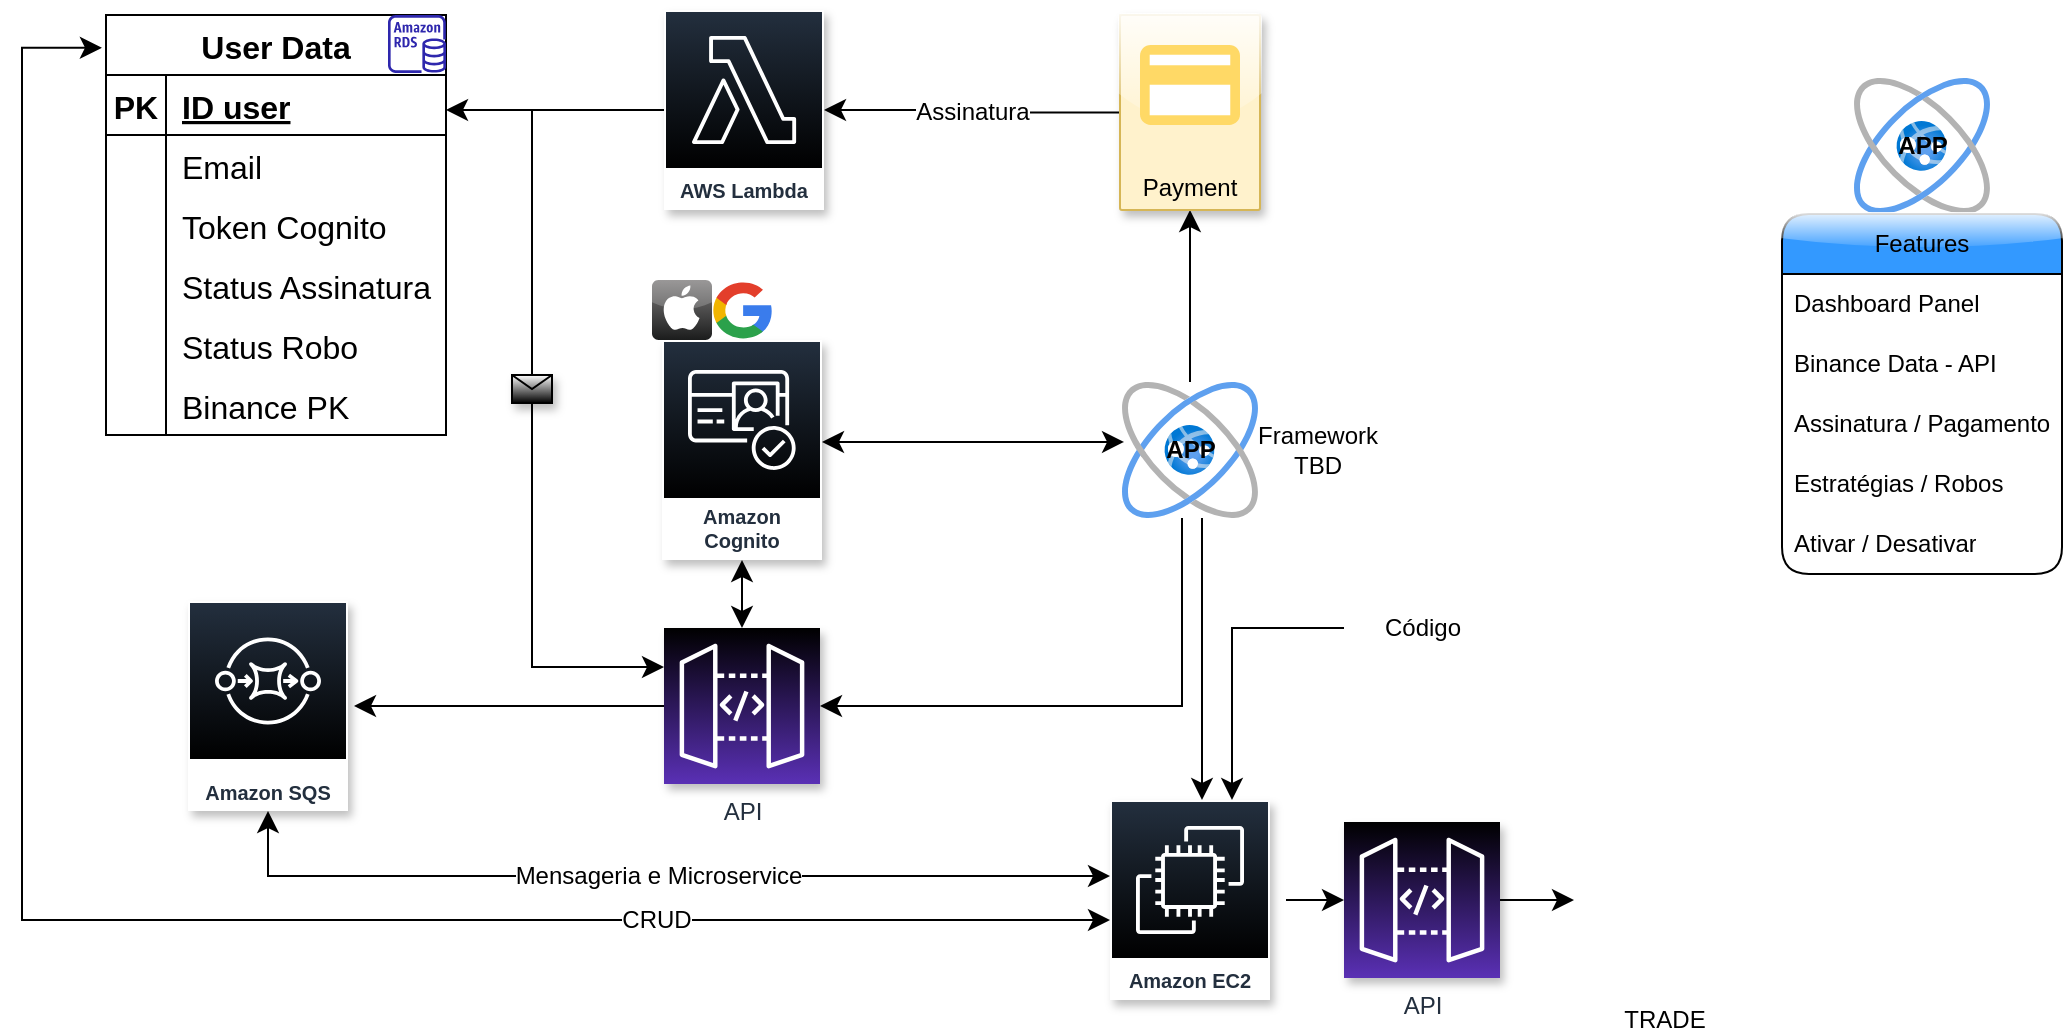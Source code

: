 <mxfile version="20.8.5" type="github">
  <diagram id="u3RrxMW4QclUXpzacZTX" name="Página-1">
    <mxGraphModel dx="1434" dy="786" grid="0" gridSize="10" guides="1" tooltips="1" connect="1" arrows="1" fold="1" page="1" pageScale="1" pageWidth="1169" pageHeight="827" background="none" math="0" shadow="0">
      <root>
        <mxCell id="0" />
        <mxCell id="1" parent="0" />
        <mxCell id="5hFtE8xTb0sGEkxBa1BT-3" value="User Data" style="shape=table;startSize=30;container=1;collapsible=1;childLayout=tableLayout;fixedRows=1;rowLines=0;fontStyle=1;align=center;resizeLast=1;labelBackgroundColor=none;fontSize=16;fontColor=default;shadow=0;gradientColor=none;swimlaneFillColor=none;" parent="1" vertex="1">
          <mxGeometry x="172" y="107.5" width="170" height="210" as="geometry">
            <mxRectangle x="160" y="110" width="120" height="30" as="alternateBounds" />
          </mxGeometry>
        </mxCell>
        <mxCell id="5hFtE8xTb0sGEkxBa1BT-4" value="" style="shape=tableRow;horizontal=0;startSize=0;swimlaneHead=0;swimlaneBody=0;fillColor=none;collapsible=0;dropTarget=0;points=[[0,0.5],[1,0.5]];portConstraint=eastwest;top=0;left=0;right=0;bottom=1;labelBackgroundColor=none;fontSize=16;fontColor=default;" parent="5hFtE8xTb0sGEkxBa1BT-3" vertex="1">
          <mxGeometry y="30" width="170" height="30" as="geometry" />
        </mxCell>
        <mxCell id="5hFtE8xTb0sGEkxBa1BT-5" value="PK" style="shape=partialRectangle;connectable=0;fillColor=none;top=0;left=0;bottom=0;right=0;fontStyle=1;overflow=hidden;labelBackgroundColor=none;fontSize=16;fontColor=default;" parent="5hFtE8xTb0sGEkxBa1BT-4" vertex="1">
          <mxGeometry width="30" height="30" as="geometry">
            <mxRectangle width="30" height="30" as="alternateBounds" />
          </mxGeometry>
        </mxCell>
        <mxCell id="5hFtE8xTb0sGEkxBa1BT-6" value="ID user" style="shape=partialRectangle;connectable=0;fillColor=none;top=0;left=0;bottom=0;right=0;align=left;spacingLeft=6;fontStyle=5;overflow=hidden;labelBackgroundColor=none;fontSize=16;fontColor=default;" parent="5hFtE8xTb0sGEkxBa1BT-4" vertex="1">
          <mxGeometry x="30" width="140" height="30" as="geometry">
            <mxRectangle width="140" height="30" as="alternateBounds" />
          </mxGeometry>
        </mxCell>
        <mxCell id="5hFtE8xTb0sGEkxBa1BT-7" value="" style="shape=tableRow;horizontal=0;startSize=0;swimlaneHead=0;swimlaneBody=0;fillColor=none;collapsible=0;dropTarget=0;points=[[0,0.5],[1,0.5]];portConstraint=eastwest;top=0;left=0;right=0;bottom=0;labelBackgroundColor=none;fontSize=16;fontColor=default;" parent="5hFtE8xTb0sGEkxBa1BT-3" vertex="1">
          <mxGeometry y="60" width="170" height="30" as="geometry" />
        </mxCell>
        <mxCell id="5hFtE8xTb0sGEkxBa1BT-8" value="" style="shape=partialRectangle;connectable=0;fillColor=none;top=0;left=0;bottom=0;right=0;editable=1;overflow=hidden;labelBackgroundColor=none;fontSize=16;fontColor=default;" parent="5hFtE8xTb0sGEkxBa1BT-7" vertex="1">
          <mxGeometry width="30" height="30" as="geometry">
            <mxRectangle width="30" height="30" as="alternateBounds" />
          </mxGeometry>
        </mxCell>
        <mxCell id="5hFtE8xTb0sGEkxBa1BT-9" value="Email" style="shape=partialRectangle;connectable=0;fillColor=none;top=0;left=0;bottom=0;right=0;align=left;spacingLeft=6;overflow=hidden;labelBackgroundColor=none;fontSize=16;fontColor=default;" parent="5hFtE8xTb0sGEkxBa1BT-7" vertex="1">
          <mxGeometry x="30" width="140" height="30" as="geometry">
            <mxRectangle width="140" height="30" as="alternateBounds" />
          </mxGeometry>
        </mxCell>
        <mxCell id="e-Q6h2yhqAfmVKwL3Jgu-8" value="" style="shape=tableRow;horizontal=0;startSize=0;swimlaneHead=0;swimlaneBody=0;fillColor=none;collapsible=0;dropTarget=0;points=[[0,0.5],[1,0.5]];portConstraint=eastwest;top=0;left=0;right=0;bottom=0;labelBackgroundColor=none;fontSize=16;fontColor=default;" parent="5hFtE8xTb0sGEkxBa1BT-3" vertex="1">
          <mxGeometry y="90" width="170" height="30" as="geometry" />
        </mxCell>
        <mxCell id="e-Q6h2yhqAfmVKwL3Jgu-9" value="" style="shape=partialRectangle;connectable=0;fillColor=none;top=0;left=0;bottom=0;right=0;editable=1;overflow=hidden;labelBackgroundColor=none;fontSize=16;fontColor=default;" parent="e-Q6h2yhqAfmVKwL3Jgu-8" vertex="1">
          <mxGeometry width="30" height="30" as="geometry">
            <mxRectangle width="30" height="30" as="alternateBounds" />
          </mxGeometry>
        </mxCell>
        <mxCell id="e-Q6h2yhqAfmVKwL3Jgu-10" value="Token Cognito" style="shape=partialRectangle;connectable=0;fillColor=none;top=0;left=0;bottom=0;right=0;align=left;spacingLeft=6;overflow=hidden;labelBackgroundColor=none;fontSize=16;fontColor=default;" parent="e-Q6h2yhqAfmVKwL3Jgu-8" vertex="1">
          <mxGeometry x="30" width="140" height="30" as="geometry">
            <mxRectangle width="140" height="30" as="alternateBounds" />
          </mxGeometry>
        </mxCell>
        <mxCell id="5hFtE8xTb0sGEkxBa1BT-10" value="" style="shape=tableRow;horizontal=0;startSize=0;swimlaneHead=0;swimlaneBody=0;fillColor=none;collapsible=0;dropTarget=0;points=[[0,0.5],[1,0.5]];portConstraint=eastwest;top=0;left=0;right=0;bottom=0;labelBackgroundColor=none;fontSize=16;fontColor=default;" parent="5hFtE8xTb0sGEkxBa1BT-3" vertex="1">
          <mxGeometry y="120" width="170" height="30" as="geometry" />
        </mxCell>
        <mxCell id="5hFtE8xTb0sGEkxBa1BT-11" value="" style="shape=partialRectangle;connectable=0;fillColor=none;top=0;left=0;bottom=0;right=0;editable=1;overflow=hidden;labelBackgroundColor=none;fontSize=16;fontColor=default;" parent="5hFtE8xTb0sGEkxBa1BT-10" vertex="1">
          <mxGeometry width="30" height="30" as="geometry">
            <mxRectangle width="30" height="30" as="alternateBounds" />
          </mxGeometry>
        </mxCell>
        <mxCell id="5hFtE8xTb0sGEkxBa1BT-12" value="Status Assinatura" style="shape=partialRectangle;connectable=0;fillColor=none;top=0;left=0;bottom=0;right=0;align=left;spacingLeft=6;overflow=hidden;labelBackgroundColor=none;fontSize=16;fontColor=default;" parent="5hFtE8xTb0sGEkxBa1BT-10" vertex="1">
          <mxGeometry x="30" width="140" height="30" as="geometry">
            <mxRectangle width="140" height="30" as="alternateBounds" />
          </mxGeometry>
        </mxCell>
        <mxCell id="5hFtE8xTb0sGEkxBa1BT-13" value="" style="shape=tableRow;horizontal=0;startSize=0;swimlaneHead=0;swimlaneBody=0;fillColor=none;collapsible=0;dropTarget=0;points=[[0,0.5],[1,0.5]];portConstraint=eastwest;top=0;left=0;right=0;bottom=0;labelBackgroundColor=none;fontSize=16;fontColor=default;" parent="5hFtE8xTb0sGEkxBa1BT-3" vertex="1">
          <mxGeometry y="150" width="170" height="30" as="geometry" />
        </mxCell>
        <mxCell id="5hFtE8xTb0sGEkxBa1BT-14" value="" style="shape=partialRectangle;connectable=0;fillColor=none;top=0;left=0;bottom=0;right=0;editable=1;overflow=hidden;labelBackgroundColor=none;fontSize=16;fontColor=default;strokeColor=default;" parent="5hFtE8xTb0sGEkxBa1BT-13" vertex="1">
          <mxGeometry width="30" height="30" as="geometry">
            <mxRectangle width="30" height="30" as="alternateBounds" />
          </mxGeometry>
        </mxCell>
        <mxCell id="5hFtE8xTb0sGEkxBa1BT-15" value="Status Robo" style="shape=partialRectangle;connectable=0;fillColor=none;top=0;left=0;bottom=0;right=0;align=left;spacingLeft=6;overflow=hidden;labelBackgroundColor=none;fontSize=16;fontColor=default;" parent="5hFtE8xTb0sGEkxBa1BT-13" vertex="1">
          <mxGeometry x="30" width="140" height="30" as="geometry">
            <mxRectangle width="140" height="30" as="alternateBounds" />
          </mxGeometry>
        </mxCell>
        <mxCell id="f0DbtgMkr1TRmb32YF3w-60" value="" style="shape=tableRow;horizontal=0;startSize=0;swimlaneHead=0;swimlaneBody=0;fillColor=none;collapsible=0;dropTarget=0;points=[[0,0.5],[1,0.5]];portConstraint=eastwest;top=0;left=0;right=0;bottom=0;labelBackgroundColor=none;fontSize=16;fontColor=default;" parent="5hFtE8xTb0sGEkxBa1BT-3" vertex="1">
          <mxGeometry y="180" width="170" height="30" as="geometry" />
        </mxCell>
        <mxCell id="f0DbtgMkr1TRmb32YF3w-61" value="" style="shape=partialRectangle;connectable=0;fillColor=none;top=0;left=0;bottom=0;right=0;editable=1;overflow=hidden;labelBackgroundColor=none;fontSize=16;fontColor=default;strokeColor=default;" parent="f0DbtgMkr1TRmb32YF3w-60" vertex="1">
          <mxGeometry width="30" height="30" as="geometry">
            <mxRectangle width="30" height="30" as="alternateBounds" />
          </mxGeometry>
        </mxCell>
        <mxCell id="f0DbtgMkr1TRmb32YF3w-62" value="Binance PK" style="shape=partialRectangle;connectable=0;fillColor=none;top=0;left=0;bottom=0;right=0;align=left;spacingLeft=6;overflow=hidden;labelBackgroundColor=none;fontSize=16;fontColor=default;" parent="f0DbtgMkr1TRmb32YF3w-60" vertex="1">
          <mxGeometry x="30" width="140" height="30" as="geometry">
            <mxRectangle width="140" height="30" as="alternateBounds" />
          </mxGeometry>
        </mxCell>
        <mxCell id="5hFtE8xTb0sGEkxBa1BT-2" value="" style="outlineConnect=0;fontColor=default;gradientColor=none;fillColor=#2E27AD;strokeColor=none;dashed=0;verticalLabelPosition=bottom;verticalAlign=top;align=center;html=1;fontSize=12;fontStyle=0;aspect=fixed;pointerEvents=1;shape=mxgraph.aws4.rds_instance;labelBackgroundColor=none;" parent="1" vertex="1">
          <mxGeometry x="313" y="107.5" width="29" height="29" as="geometry" />
        </mxCell>
        <mxCell id="f0DbtgMkr1TRmb32YF3w-3" value="Amazon Cognito" style="sketch=0;outlineConnect=0;fontColor=#232F3E;gradientColor=default;strokeColor=#ffffff;fillColor=#232F3E;dashed=0;verticalLabelPosition=middle;verticalAlign=bottom;align=center;html=1;whiteSpace=wrap;fontSize=10;fontStyle=1;spacing=3;shape=mxgraph.aws4.productIcon;prIcon=mxgraph.aws4.cognito;labelBackgroundColor=none;shadow=1;" parent="1" vertex="1">
          <mxGeometry x="450" y="270" width="80" height="110" as="geometry" />
        </mxCell>
        <mxCell id="f0DbtgMkr1TRmb32YF3w-19" value="" style="edgeStyle=orthogonalEdgeStyle;rounded=0;orthogonalLoop=1;jettySize=auto;html=1;fontSize=12;fontColor=default;startSize=8;endSize=8;" parent="1" source="f0DbtgMkr1TRmb32YF3w-13" target="f0DbtgMkr1TRmb32YF3w-17" edge="1">
          <mxGeometry relative="1" as="geometry" />
        </mxCell>
        <mxCell id="f0DbtgMkr1TRmb32YF3w-63" style="edgeStyle=orthogonalEdgeStyle;rounded=0;orthogonalLoop=1;jettySize=auto;html=1;fontSize=12;fontColor=default;startSize=8;endSize=8;" parent="1" source="f0DbtgMkr1TRmb32YF3w-13" target="f0DbtgMkr1TRmb32YF3w-34" edge="1">
          <mxGeometry relative="1" as="geometry">
            <Array as="points">
              <mxPoint x="720" y="482" />
              <mxPoint x="720" y="482" />
            </Array>
          </mxGeometry>
        </mxCell>
        <mxCell id="f0DbtgMkr1TRmb32YF3w-72" value="" style="edgeStyle=orthogonalEdgeStyle;rounded=0;orthogonalLoop=1;jettySize=auto;html=1;entryX=1;entryY=0.5;entryDx=0;entryDy=0;entryPerimeter=0;fontSize=12;fontColor=#000000;startSize=8;endSize=8;" parent="1" source="f0DbtgMkr1TRmb32YF3w-13" target="odpGuY6GUkHlCX7Sfqsp-1" edge="1">
          <mxGeometry x="-0.026" relative="1" as="geometry">
            <Array as="points">
              <mxPoint x="710" y="453" />
            </Array>
            <mxPoint as="offset" />
            <mxPoint x="529.55" y="471.7" as="targetPoint" />
          </mxGeometry>
        </mxCell>
        <mxCell id="f0DbtgMkr1TRmb32YF3w-13" value="APP" style="aspect=fixed;html=1;points=[];align=center;image;fontSize=12;image=img/lib/azure2/general/Website_Power.svg;shadow=0;labelBackgroundColor=none;fontColor=#000000;gradientColor=default;labelPosition=center;verticalLabelPosition=middle;verticalAlign=middle;labelBorderColor=none;fontStyle=1" parent="1" vertex="1">
          <mxGeometry x="680" y="291" width="68" height="68" as="geometry" />
        </mxCell>
        <mxCell id="f0DbtgMkr1TRmb32YF3w-21" value="Assinatura" style="edgeStyle=orthogonalEdgeStyle;rounded=0;orthogonalLoop=1;jettySize=auto;html=1;fontSize=12;fontColor=default;startSize=8;endSize=8;" parent="1" source="f0DbtgMkr1TRmb32YF3w-17" target="f0DbtgMkr1TRmb32YF3w-20" edge="1">
          <mxGeometry relative="1" as="geometry" />
        </mxCell>
        <mxCell id="f0DbtgMkr1TRmb32YF3w-17" value="Payment" style="strokeColor=#d6b656;shadow=1;strokeWidth=1;rounded=1;absoluteArcSize=1;arcSize=2;labelPosition=center;verticalLabelPosition=middle;align=center;verticalAlign=bottom;spacingLeft=0;fontSize=12;whiteSpace=wrap;spacingBottom=2;labelBackgroundColor=none;glass=1;fillColor=#fff2cc;fillStyle=auto;" parent="1" vertex="1">
          <mxGeometry x="679" y="107.5" width="70" height="97.5" as="geometry" />
        </mxCell>
        <mxCell id="f0DbtgMkr1TRmb32YF3w-18" value="" style="sketch=0;dashed=0;connectable=0;html=1;fillColor=#FFD966;strokeColor=none;shape=mxgraph.gcp2.payment;part=1;shadow=0;labelBackgroundColor=none;fontSize=16;fontColor=default;" parent="f0DbtgMkr1TRmb32YF3w-17" vertex="1">
          <mxGeometry x="0.5" width="50" height="40" relative="1" as="geometry">
            <mxPoint x="-25" y="15" as="offset" />
          </mxGeometry>
        </mxCell>
        <mxCell id="C-W8RCY7vKdW4XA8eo0--12" style="edgeStyle=orthogonalEdgeStyle;rounded=0;orthogonalLoop=1;jettySize=auto;html=1;fontSize=12;startSize=8;endSize=8;" edge="1" parent="1" source="f0DbtgMkr1TRmb32YF3w-20" target="5hFtE8xTb0sGEkxBa1BT-3">
          <mxGeometry relative="1" as="geometry">
            <Array as="points">
              <mxPoint x="360" y="155" />
              <mxPoint x="360" y="155" />
            </Array>
          </mxGeometry>
        </mxCell>
        <mxCell id="f0DbtgMkr1TRmb32YF3w-20" value="AWS Lambda" style="sketch=0;outlineConnect=0;fontColor=#232F3E;gradientColor=default;strokeColor=#ffffff;fillColor=#232F3E;dashed=0;verticalLabelPosition=middle;verticalAlign=bottom;align=center;html=1;whiteSpace=wrap;fontSize=10;fontStyle=1;spacing=3;shape=mxgraph.aws4.productIcon;prIcon=mxgraph.aws4.lambda;shadow=1;glass=0;labelBackgroundColor=none;fillStyle=auto;" parent="1" vertex="1">
          <mxGeometry x="451" y="105" width="80" height="100" as="geometry" />
        </mxCell>
        <mxCell id="f0DbtgMkr1TRmb32YF3w-23" value="" style="endArrow=classic;html=1;rounded=0;fontSize=12;fontColor=default;startSize=8;endSize=8;edgeStyle=orthogonalEdgeStyle;entryX=0;entryY=0.25;entryDx=0;entryDy=0;entryPerimeter=0;" parent="1" source="f0DbtgMkr1TRmb32YF3w-20" target="odpGuY6GUkHlCX7Sfqsp-1" edge="1">
          <mxGeometry x="0.012" y="-14" relative="1" as="geometry">
            <mxPoint x="560" y="190" as="sourcePoint" />
            <mxPoint x="358" y="185" as="targetPoint" />
            <Array as="points">
              <mxPoint x="385" y="155" />
              <mxPoint x="385" y="434" />
            </Array>
            <mxPoint as="offset" />
          </mxGeometry>
        </mxCell>
        <mxCell id="f0DbtgMkr1TRmb32YF3w-24" value="" style="shape=message;html=1;outlineConnect=0;shadow=1;glass=0;labelBackgroundColor=none;sketch=0;fillStyle=auto;strokeColor=default;fontSize=16;fontColor=default;fillColor=default;gradientColor=default;" parent="f0DbtgMkr1TRmb32YF3w-23" vertex="1">
          <mxGeometry width="20" height="14" relative="1" as="geometry">
            <mxPoint x="-10" y="-7" as="offset" />
          </mxGeometry>
        </mxCell>
        <mxCell id="f0DbtgMkr1TRmb32YF3w-30" value="" style="endArrow=classic;startArrow=classic;html=1;rounded=0;fontSize=12;fontColor=default;startSize=8;endSize=8;entryX=0.015;entryY=0.441;entryDx=0;entryDy=0;entryPerimeter=0;edgeStyle=orthogonalEdgeStyle;" parent="1" source="f0DbtgMkr1TRmb32YF3w-3" target="f0DbtgMkr1TRmb32YF3w-13" edge="1">
          <mxGeometry width="50" height="50" relative="1" as="geometry">
            <mxPoint x="530" y="430" as="sourcePoint" />
            <mxPoint x="580" y="380" as="targetPoint" />
            <Array as="points">
              <mxPoint x="600" y="321" />
              <mxPoint x="600" y="321" />
            </Array>
          </mxGeometry>
        </mxCell>
        <mxCell id="odpGuY6GUkHlCX7Sfqsp-11" style="edgeStyle=orthogonalEdgeStyle;shape=connector;rounded=0;orthogonalLoop=1;jettySize=auto;html=1;entryX=0;entryY=0.5;entryDx=0;entryDy=0;entryPerimeter=0;labelBackgroundColor=default;strokeColor=default;fontFamily=Helvetica;fontSize=12;fontColor=default;endArrow=classic;endFill=1;startSize=8;endSize=8;sourcePerimeterSpacing=8;targetPerimeterSpacing=8;" parent="1" source="f0DbtgMkr1TRmb32YF3w-34" target="odpGuY6GUkHlCX7Sfqsp-7" edge="1">
          <mxGeometry relative="1" as="geometry" />
        </mxCell>
        <mxCell id="f0DbtgMkr1TRmb32YF3w-34" value="Amazon EC2" style="sketch=0;outlineConnect=0;fontColor=#232F3E;gradientColor=default;strokeColor=#ffffff;fillColor=#232F3E;dashed=0;verticalLabelPosition=middle;verticalAlign=bottom;align=center;html=1;whiteSpace=wrap;fontSize=10;fontStyle=1;spacing=3;shape=mxgraph.aws4.productIcon;prIcon=mxgraph.aws4.ec2;shadow=1;glass=0;labelBackgroundColor=none;fillStyle=auto;" parent="1" vertex="1">
          <mxGeometry x="674" y="500" width="80" height="100" as="geometry" />
        </mxCell>
        <mxCell id="C-W8RCY7vKdW4XA8eo0--5" style="edgeStyle=orthogonalEdgeStyle;rounded=0;orthogonalLoop=1;jettySize=auto;html=1;exitX=0;exitY=0.5;exitDx=0;exitDy=0;fontSize=12;startSize=8;endSize=8;" edge="1" parent="1" source="f0DbtgMkr1TRmb32YF3w-39" target="f0DbtgMkr1TRmb32YF3w-34">
          <mxGeometry relative="1" as="geometry">
            <mxPoint x="739" y="498" as="targetPoint" />
            <Array as="points">
              <mxPoint x="735" y="414" />
            </Array>
          </mxGeometry>
        </mxCell>
        <mxCell id="f0DbtgMkr1TRmb32YF3w-39" value="Código" style="shape=image;html=1;verticalAlign=middle;verticalLabelPosition=middle;labelBackgroundColor=#ffffff;imageAspect=0;aspect=fixed;image=https://cdn1.iconfinder.com/data/icons/bootstrap-vol-3/16/filetype-py-128.png;shadow=1;glass=0;fillStyle=auto;strokeColor=default;fontSize=12;fontColor=default;fillColor=default;gradientColor=default;labelPosition=center;align=center;imageBackground=none;imageBorder=none;" parent="1" vertex="1">
          <mxGeometry x="791" y="375" width="78" height="78" as="geometry" />
        </mxCell>
        <mxCell id="f0DbtgMkr1TRmb32YF3w-47" value="" style="shape=tableRow;horizontal=0;startSize=0;swimlaneHead=0;swimlaneBody=0;fillColor=none;collapsible=0;dropTarget=0;points=[[0,0.5],[1,0.5]];portConstraint=eastwest;top=0;left=0;right=0;bottom=0;labelBackgroundColor=none;fontSize=16;fontColor=default;" parent="1" vertex="1">
          <mxGeometry x="164" y="280" width="170" height="30" as="geometry" />
        </mxCell>
        <mxCell id="f0DbtgMkr1TRmb32YF3w-48" value="" style="shape=partialRectangle;connectable=0;fillColor=none;top=0;left=0;bottom=0;right=0;editable=1;overflow=hidden;labelBackgroundColor=none;fontSize=16;fontColor=default;" parent="f0DbtgMkr1TRmb32YF3w-47" vertex="1">
          <mxGeometry width="30" height="30" as="geometry">
            <mxRectangle width="30" height="30" as="alternateBounds" />
          </mxGeometry>
        </mxCell>
        <mxCell id="f0DbtgMkr1TRmb32YF3w-57" value="" style="shape=tableRow;horizontal=0;startSize=0;swimlaneHead=0;swimlaneBody=0;fillColor=none;collapsible=0;dropTarget=0;points=[[0,0.5],[1,0.5]];portConstraint=eastwest;top=0;left=0;right=0;bottom=0;labelBackgroundColor=none;fontSize=16;fontColor=default;rounded=0;shadow=1;" parent="1" vertex="1">
          <mxGeometry x="164" y="279" width="170" height="30" as="geometry" />
        </mxCell>
        <mxCell id="f0DbtgMkr1TRmb32YF3w-58" value="" style="shape=partialRectangle;connectable=0;fillColor=none;top=0;left=0;bottom=0;right=0;editable=1;overflow=hidden;labelBackgroundColor=none;fontSize=16;fontColor=default;strokeColor=default;strokeWidth=1;perimeterSpacing=0;shadow=0;" parent="f0DbtgMkr1TRmb32YF3w-57" vertex="1">
          <mxGeometry width="30" height="30" as="geometry">
            <mxRectangle width="30" height="30" as="alternateBounds" />
          </mxGeometry>
        </mxCell>
        <mxCell id="f0DbtgMkr1TRmb32YF3w-66" value="Amazon SQS" style="sketch=0;outlineConnect=0;fontColor=#232F3E;gradientColor=default;strokeColor=#ffffff;fillColor=#232F3E;dashed=0;verticalLabelPosition=middle;verticalAlign=bottom;align=center;html=1;whiteSpace=wrap;fontSize=10;fontStyle=1;spacing=3;shape=mxgraph.aws4.productIcon;prIcon=mxgraph.aws4.sqs;rounded=0;shadow=1;glass=0;labelBackgroundColor=none;labelBorderColor=none;fillStyle=auto;strokeWidth=1;" parent="1" vertex="1">
          <mxGeometry x="213" y="400.5" width="80" height="105" as="geometry" />
        </mxCell>
        <mxCell id="f0DbtgMkr1TRmb32YF3w-76" value="CRUD" style="endArrow=classic;startArrow=classic;html=1;rounded=0;fontSize=12;fontColor=#000000;startSize=8;endSize=8;exitX=-0.012;exitY=0.078;exitDx=0;exitDy=0;exitPerimeter=0;edgeStyle=orthogonalEdgeStyle;" parent="1" source="5hFtE8xTb0sGEkxBa1BT-3" target="f0DbtgMkr1TRmb32YF3w-34" edge="1">
          <mxGeometry x="0.555" width="50" height="50" relative="1" as="geometry">
            <mxPoint x="530" y="420" as="sourcePoint" />
            <mxPoint x="580" y="370" as="targetPoint" />
            <Array as="points">
              <mxPoint x="130" y="124" />
              <mxPoint x="130" y="560" />
            </Array>
            <mxPoint as="offset" />
          </mxGeometry>
        </mxCell>
        <mxCell id="e-Q6h2yhqAfmVKwL3Jgu-2" value="" style="dashed=0;outlineConnect=0;html=1;align=center;labelPosition=center;verticalLabelPosition=bottom;verticalAlign=top;shape=mxgraph.webicons.apple;fillColor=#807E7E;gradientColor=#1B1C1C" parent="1" vertex="1">
          <mxGeometry x="445" y="240" width="30" height="30" as="geometry" />
        </mxCell>
        <mxCell id="e-Q6h2yhqAfmVKwL3Jgu-5" value="" style="shape=image;html=1;verticalAlign=top;verticalLabelPosition=bottom;labelBackgroundColor=#ffffff;imageAspect=0;aspect=fixed;image=https://cdn1.iconfinder.com/data/icons/social-media-2285/512/Colored_Facebook3_svg-128.png" parent="1" vertex="1">
          <mxGeometry x="505" y="240" width="30" height="30" as="geometry" />
        </mxCell>
        <mxCell id="e-Q6h2yhqAfmVKwL3Jgu-7" value="" style="dashed=0;outlineConnect=0;html=1;align=center;labelPosition=center;verticalLabelPosition=bottom;verticalAlign=top;shape=mxgraph.weblogos.google" parent="1" vertex="1">
          <mxGeometry x="475" y="240" width="30" height="30" as="geometry" />
        </mxCell>
        <mxCell id="e-Q6h2yhqAfmVKwL3Jgu-11" value="APP" style="aspect=fixed;html=1;points=[];align=center;image;fontSize=12;image=img/lib/azure2/general/Website_Power.svg;shadow=0;labelBackgroundColor=none;fontColor=#000000;gradientColor=default;labelPosition=center;verticalLabelPosition=middle;verticalAlign=middle;labelBorderColor=none;fontStyle=1" parent="1" vertex="1">
          <mxGeometry x="1046" y="139" width="68" height="68" as="geometry" />
        </mxCell>
        <mxCell id="e-Q6h2yhqAfmVKwL3Jgu-13" value="Features" style="swimlane;fontStyle=0;childLayout=stackLayout;horizontal=1;startSize=30;horizontalStack=0;resizeParent=1;resizeParentMax=0;resizeLast=0;collapsible=1;marginBottom=0;whiteSpace=wrap;html=1;rounded=1;glass=1;sketch=0;fillColor=#3399FF;" parent="1" vertex="1">
          <mxGeometry x="1010" y="207" width="140" height="180" as="geometry" />
        </mxCell>
        <mxCell id="e-Q6h2yhqAfmVKwL3Jgu-14" value="Dashboard Panel" style="text;strokeColor=none;fillColor=none;align=left;verticalAlign=middle;spacingLeft=4;spacingRight=4;overflow=hidden;points=[[0,0.5],[1,0.5]];portConstraint=eastwest;rotatable=0;whiteSpace=wrap;html=1;rounded=1;glass=1;sketch=0;" parent="e-Q6h2yhqAfmVKwL3Jgu-13" vertex="1">
          <mxGeometry y="30" width="140" height="30" as="geometry" />
        </mxCell>
        <mxCell id="e-Q6h2yhqAfmVKwL3Jgu-17" value="Binance Data - API" style="text;strokeColor=none;fillColor=none;align=left;verticalAlign=middle;spacingLeft=4;spacingRight=4;overflow=hidden;points=[[0,0.5],[1,0.5]];portConstraint=eastwest;rotatable=0;whiteSpace=wrap;html=1;rounded=1;glass=1;sketch=0;" parent="e-Q6h2yhqAfmVKwL3Jgu-13" vertex="1">
          <mxGeometry y="60" width="140" height="30" as="geometry" />
        </mxCell>
        <mxCell id="e-Q6h2yhqAfmVKwL3Jgu-18" value="Assinatura / Pagamento" style="text;strokeColor=none;fillColor=none;align=left;verticalAlign=middle;spacingLeft=4;spacingRight=4;overflow=hidden;points=[[0,0.5],[1,0.5]];portConstraint=eastwest;rotatable=0;whiteSpace=wrap;html=1;rounded=1;glass=1;sketch=0;" parent="e-Q6h2yhqAfmVKwL3Jgu-13" vertex="1">
          <mxGeometry y="90" width="140" height="30" as="geometry" />
        </mxCell>
        <mxCell id="e-Q6h2yhqAfmVKwL3Jgu-16" value="Estratégias / Robos" style="text;strokeColor=none;fillColor=none;align=left;verticalAlign=middle;spacingLeft=4;spacingRight=4;overflow=hidden;points=[[0,0.5],[1,0.5]];portConstraint=eastwest;rotatable=0;whiteSpace=wrap;html=1;rounded=1;glass=1;sketch=0;" parent="e-Q6h2yhqAfmVKwL3Jgu-13" vertex="1">
          <mxGeometry y="120" width="140" height="30" as="geometry" />
        </mxCell>
        <mxCell id="e-Q6h2yhqAfmVKwL3Jgu-15" value="Ativar / Desativar" style="text;strokeColor=none;fillColor=none;align=left;verticalAlign=middle;spacingLeft=4;spacingRight=4;overflow=hidden;points=[[0,0.5],[1,0.5]];portConstraint=eastwest;rotatable=0;whiteSpace=wrap;html=1;rounded=1;glass=1;sketch=0;" parent="e-Q6h2yhqAfmVKwL3Jgu-13" vertex="1">
          <mxGeometry y="150" width="140" height="30" as="geometry" />
        </mxCell>
        <mxCell id="e-Q6h2yhqAfmVKwL3Jgu-19" value="Framework TBD" style="text;html=1;strokeColor=none;fillColor=none;align=center;verticalAlign=middle;whiteSpace=wrap;rounded=0;glass=1;sketch=0;" parent="1" vertex="1">
          <mxGeometry x="748" y="310" width="60" height="30" as="geometry" />
        </mxCell>
        <mxCell id="odpGuY6GUkHlCX7Sfqsp-5" style="edgeStyle=orthogonalEdgeStyle;shape=connector;rounded=0;orthogonalLoop=1;jettySize=auto;html=1;exitX=0;exitY=0.5;exitDx=0;exitDy=0;exitPerimeter=0;labelBackgroundColor=default;strokeColor=default;fontFamily=Helvetica;fontSize=12;fontColor=#000000;endArrow=classic;endFill=1;startSize=8;endSize=8;sourcePerimeterSpacing=8;targetPerimeterSpacing=8;" parent="1" source="odpGuY6GUkHlCX7Sfqsp-1" edge="1">
          <mxGeometry relative="1" as="geometry">
            <mxPoint x="296" y="453" as="targetPoint" />
            <Array as="points">
              <mxPoint x="356" y="453" />
            </Array>
          </mxGeometry>
        </mxCell>
        <mxCell id="odpGuY6GUkHlCX7Sfqsp-1" value="API" style="sketch=0;points=[[0,0,0],[0.25,0,0],[0.5,0,0],[0.75,0,0],[1,0,0],[0,1,0],[0.25,1,0],[0.5,1,0],[0.75,1,0],[1,1,0],[0,0.25,0],[0,0.5,0],[0,0.75,0],[1,0.25,0],[1,0.5,0],[1,0.75,0]];outlineConnect=0;fontColor=#232F3E;gradientColor=default;gradientDirection=north;fillColor=#5A30B5;strokeColor=#ffffff;dashed=0;verticalLabelPosition=bottom;verticalAlign=top;align=center;html=1;fontSize=12;fontStyle=0;aspect=fixed;shape=mxgraph.aws4.resourceIcon;resIcon=mxgraph.aws4.api_gateway;shadow=1;" parent="1" vertex="1">
          <mxGeometry x="451" y="414" width="78" height="78" as="geometry" />
        </mxCell>
        <mxCell id="odpGuY6GUkHlCX7Sfqsp-12" style="edgeStyle=orthogonalEdgeStyle;shape=connector;rounded=0;orthogonalLoop=1;jettySize=auto;html=1;exitX=1;exitY=0.5;exitDx=0;exitDy=0;exitPerimeter=0;labelBackgroundColor=default;strokeColor=default;fontFamily=Helvetica;fontSize=12;fontColor=default;endArrow=classic;endFill=1;startSize=8;endSize=8;sourcePerimeterSpacing=8;targetPerimeterSpacing=8;entryX=0;entryY=0.5;entryDx=0;entryDy=0;" parent="1" source="odpGuY6GUkHlCX7Sfqsp-7" target="odpGuY6GUkHlCX7Sfqsp-13" edge="1">
          <mxGeometry relative="1" as="geometry">
            <mxPoint x="930" y="550" as="targetPoint" />
          </mxGeometry>
        </mxCell>
        <mxCell id="odpGuY6GUkHlCX7Sfqsp-7" value="API" style="sketch=0;points=[[0,0,0],[0.25,0,0],[0.5,0,0],[0.75,0,0],[1,0,0],[0,1,0],[0.25,1,0],[0.5,1,0],[0.75,1,0],[1,1,0],[0,0.25,0],[0,0.5,0],[0,0.75,0],[1,0.25,0],[1,0.5,0],[1,0.75,0]];outlineConnect=0;fontColor=#232F3E;gradientColor=default;gradientDirection=north;fillColor=#5A30B5;strokeColor=#ffffff;dashed=0;verticalLabelPosition=bottom;verticalAlign=top;align=center;html=1;fontSize=12;fontStyle=0;aspect=fixed;shape=mxgraph.aws4.resourceIcon;resIcon=mxgraph.aws4.api_gateway;shadow=1;" parent="1" vertex="1">
          <mxGeometry x="791" y="511" width="78" height="78" as="geometry" />
        </mxCell>
        <mxCell id="odpGuY6GUkHlCX7Sfqsp-13" value="TRADE" style="shape=image;html=1;verticalAlign=top;verticalLabelPosition=bottom;labelBackgroundColor=#ffffff;imageAspect=0;aspect=fixed;image=https://cdn1.iconfinder.com/data/icons/unicons-line-vol-1/24/bitcoin-128.png;shadow=1;fontFamily=Helvetica;fontSize=12;fontColor=default;gradientColor=default;" parent="1" vertex="1">
          <mxGeometry x="906" y="505.5" width="90" height="90" as="geometry" />
        </mxCell>
        <mxCell id="C-W8RCY7vKdW4XA8eo0--2" value="" style="endArrow=classic;startArrow=classic;html=1;rounded=0;fontSize=12;startSize=8;endSize=8;exitX=0.5;exitY=0;exitDx=0;exitDy=0;exitPerimeter=0;edgeStyle=orthogonalEdgeStyle;" edge="1" parent="1" source="odpGuY6GUkHlCX7Sfqsp-1" target="f0DbtgMkr1TRmb32YF3w-3">
          <mxGeometry width="50" height="50" relative="1" as="geometry">
            <mxPoint x="550" y="417" as="sourcePoint" />
            <mxPoint x="600" y="367" as="targetPoint" />
          </mxGeometry>
        </mxCell>
        <mxCell id="C-W8RCY7vKdW4XA8eo0--13" value="Mensageria e Microservice" style="endArrow=classic;startArrow=classic;html=1;rounded=0;fontSize=12;startSize=8;endSize=8;edgeStyle=orthogonalEdgeStyle;" edge="1" parent="1" source="f0DbtgMkr1TRmb32YF3w-66" target="f0DbtgMkr1TRmb32YF3w-34">
          <mxGeometry width="50" height="50" relative="1" as="geometry">
            <mxPoint x="521" y="528" as="sourcePoint" />
            <mxPoint x="571" y="478" as="targetPoint" />
            <Array as="points">
              <mxPoint x="253" y="538" />
            </Array>
          </mxGeometry>
        </mxCell>
      </root>
    </mxGraphModel>
  </diagram>
</mxfile>
